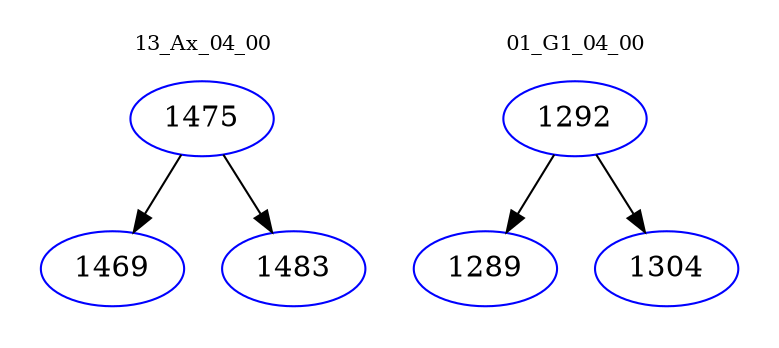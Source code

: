 digraph{
subgraph cluster_0 {
color = white
label = "13_Ax_04_00";
fontsize=10;
T0_1475 [label="1475", color="blue"]
T0_1475 -> T0_1469 [color="black"]
T0_1469 [label="1469", color="blue"]
T0_1475 -> T0_1483 [color="black"]
T0_1483 [label="1483", color="blue"]
}
subgraph cluster_1 {
color = white
label = "01_G1_04_00";
fontsize=10;
T1_1292 [label="1292", color="blue"]
T1_1292 -> T1_1289 [color="black"]
T1_1289 [label="1289", color="blue"]
T1_1292 -> T1_1304 [color="black"]
T1_1304 [label="1304", color="blue"]
}
}
